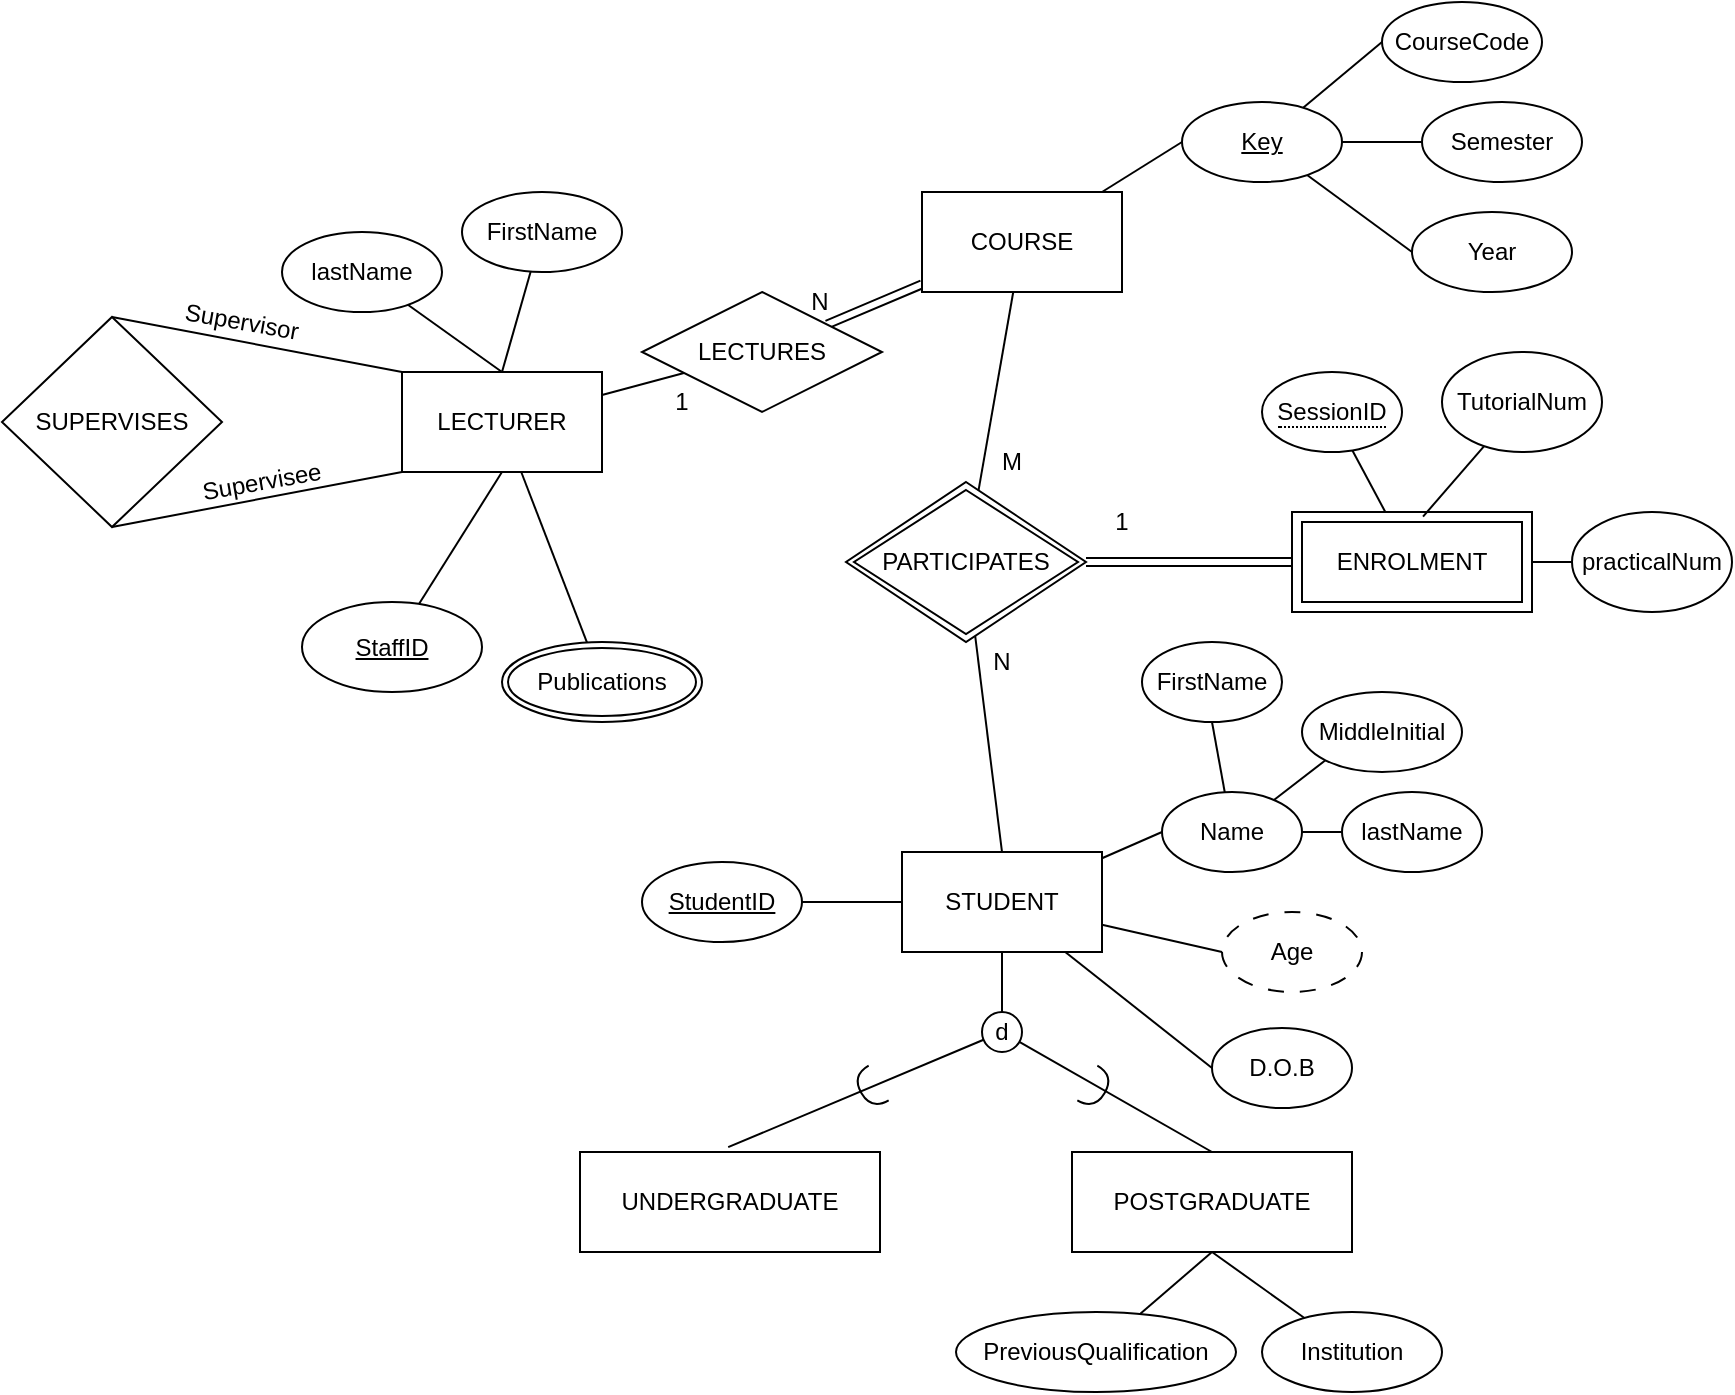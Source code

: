 <mxfile version="26.0.16" pages="2">
  <diagram name="Page-1" id="jo6redMAl-Jo5JpHQjsm">
    <mxGraphModel dx="1693" dy="1125" grid="1" gridSize="10" guides="1" tooltips="1" connect="1" arrows="1" fold="1" page="1" pageScale="1" pageWidth="827" pageHeight="1169" math="0" shadow="0">
      <root>
        <mxCell id="0" />
        <mxCell id="1" parent="0" />
        <mxCell id="Adh_r_rt0b7_pmHKlbrO-36" style="rounded=0;orthogonalLoop=1;jettySize=auto;html=1;entryX=0.5;entryY=0;entryDx=0;entryDy=0;endArrow=none;startFill=0;" edge="1" parent="1" source="Adh_r_rt0b7_pmHKlbrO-32" target="Adh_r_rt0b7_pmHKlbrO-35">
          <mxGeometry relative="1" as="geometry" />
        </mxCell>
        <mxCell id="Adh_r_rt0b7_pmHKlbrO-46" style="rounded=0;orthogonalLoop=1;jettySize=auto;html=1;entryX=0;entryY=0.5;entryDx=0;entryDy=0;endArrow=none;startFill=0;" edge="1" parent="1" source="Adh_r_rt0b7_pmHKlbrO-32" target="Adh_r_rt0b7_pmHKlbrO-40">
          <mxGeometry relative="1" as="geometry" />
        </mxCell>
        <mxCell id="Adh_r_rt0b7_pmHKlbrO-50" style="rounded=0;orthogonalLoop=1;jettySize=auto;html=1;entryX=0;entryY=0.5;entryDx=0;entryDy=0;endArrow=none;startFill=0;" edge="1" parent="1" source="Adh_r_rt0b7_pmHKlbrO-32" target="Adh_r_rt0b7_pmHKlbrO-44">
          <mxGeometry relative="1" as="geometry" />
        </mxCell>
        <mxCell id="Adh_r_rt0b7_pmHKlbrO-51" style="rounded=0;orthogonalLoop=1;jettySize=auto;html=1;entryX=0;entryY=0.5;entryDx=0;entryDy=0;endArrow=none;startFill=0;" edge="1" parent="1" source="Adh_r_rt0b7_pmHKlbrO-32" target="Adh_r_rt0b7_pmHKlbrO-45">
          <mxGeometry relative="1" as="geometry" />
        </mxCell>
        <mxCell id="Adh_r_rt0b7_pmHKlbrO-52" style="rounded=0;orthogonalLoop=1;jettySize=auto;html=1;endArrow=none;startFill=0;" edge="1" parent="1" source="Adh_r_rt0b7_pmHKlbrO-32" target="Adh_r_rt0b7_pmHKlbrO-39">
          <mxGeometry relative="1" as="geometry" />
        </mxCell>
        <mxCell id="Adh_r_rt0b7_pmHKlbrO-32" value="STUDENT" style="rounded=0;whiteSpace=wrap;html=1;" vertex="1" parent="1">
          <mxGeometry x="470" y="650" width="100" height="50" as="geometry" />
        </mxCell>
        <mxCell id="Adh_r_rt0b7_pmHKlbrO-33" value="POSTGRADUATE" style="rounded=0;whiteSpace=wrap;html=1;" vertex="1" parent="1">
          <mxGeometry x="555" y="800" width="140" height="50" as="geometry" />
        </mxCell>
        <mxCell id="Adh_r_rt0b7_pmHKlbrO-34" value="UNDERGRADUATE" style="rounded=0;whiteSpace=wrap;html=1;" vertex="1" parent="1">
          <mxGeometry x="309" y="800" width="150" height="50" as="geometry" />
        </mxCell>
        <mxCell id="Adh_r_rt0b7_pmHKlbrO-38" style="rounded=0;orthogonalLoop=1;jettySize=auto;html=1;entryX=0.5;entryY=0;entryDx=0;entryDy=0;endArrow=none;startFill=0;" edge="1" parent="1" source="Adh_r_rt0b7_pmHKlbrO-35" target="Adh_r_rt0b7_pmHKlbrO-33">
          <mxGeometry relative="1" as="geometry" />
        </mxCell>
        <mxCell id="Adh_r_rt0b7_pmHKlbrO-35" value="d" style="ellipse;whiteSpace=wrap;html=1;aspect=fixed;" vertex="1" parent="1">
          <mxGeometry x="510" y="730" width="20" height="20" as="geometry" />
        </mxCell>
        <mxCell id="Adh_r_rt0b7_pmHKlbrO-37" style="rounded=0;orthogonalLoop=1;jettySize=auto;html=1;entryX=0.494;entryY=-0.048;entryDx=0;entryDy=0;entryPerimeter=0;endArrow=none;startFill=0;" edge="1" parent="1" source="Adh_r_rt0b7_pmHKlbrO-35" target="Adh_r_rt0b7_pmHKlbrO-34">
          <mxGeometry relative="1" as="geometry" />
        </mxCell>
        <mxCell id="Adh_r_rt0b7_pmHKlbrO-39" value="&lt;u&gt;StudentID&lt;/u&gt;" style="ellipse;whiteSpace=wrap;html=1;" vertex="1" parent="1">
          <mxGeometry x="340" y="655" width="80" height="40" as="geometry" />
        </mxCell>
        <mxCell id="Adh_r_rt0b7_pmHKlbrO-47" style="rounded=0;orthogonalLoop=1;jettySize=auto;html=1;entryX=0.5;entryY=1;entryDx=0;entryDy=0;endArrow=none;startFill=0;" edge="1" parent="1" source="Adh_r_rt0b7_pmHKlbrO-40" target="Adh_r_rt0b7_pmHKlbrO-41">
          <mxGeometry relative="1" as="geometry" />
        </mxCell>
        <mxCell id="Adh_r_rt0b7_pmHKlbrO-48" style="rounded=0;orthogonalLoop=1;jettySize=auto;html=1;entryX=0;entryY=1;entryDx=0;entryDy=0;endArrow=none;startFill=0;" edge="1" parent="1" source="Adh_r_rt0b7_pmHKlbrO-40" target="Adh_r_rt0b7_pmHKlbrO-42">
          <mxGeometry relative="1" as="geometry" />
        </mxCell>
        <mxCell id="Adh_r_rt0b7_pmHKlbrO-49" style="rounded=0;orthogonalLoop=1;jettySize=auto;html=1;entryX=0;entryY=0.5;entryDx=0;entryDy=0;endArrow=none;startFill=0;" edge="1" parent="1" source="Adh_r_rt0b7_pmHKlbrO-40" target="Adh_r_rt0b7_pmHKlbrO-43">
          <mxGeometry relative="1" as="geometry" />
        </mxCell>
        <mxCell id="Adh_r_rt0b7_pmHKlbrO-40" value="Name" style="ellipse;whiteSpace=wrap;html=1;" vertex="1" parent="1">
          <mxGeometry x="600" y="620" width="70" height="40" as="geometry" />
        </mxCell>
        <mxCell id="Adh_r_rt0b7_pmHKlbrO-41" value="FirstName" style="ellipse;whiteSpace=wrap;html=1;" vertex="1" parent="1">
          <mxGeometry x="590" y="545" width="70" height="40" as="geometry" />
        </mxCell>
        <mxCell id="Adh_r_rt0b7_pmHKlbrO-42" value="MiddleInitial" style="ellipse;whiteSpace=wrap;html=1;" vertex="1" parent="1">
          <mxGeometry x="670" y="570" width="80" height="40" as="geometry" />
        </mxCell>
        <mxCell id="Adh_r_rt0b7_pmHKlbrO-43" value="lastName" style="ellipse;whiteSpace=wrap;html=1;" vertex="1" parent="1">
          <mxGeometry x="690" y="620" width="70" height="40" as="geometry" />
        </mxCell>
        <mxCell id="Adh_r_rt0b7_pmHKlbrO-44" value="Age" style="ellipse;whiteSpace=wrap;html=1;dashed=1;dashPattern=8 8;" vertex="1" parent="1">
          <mxGeometry x="630" y="680" width="70" height="40" as="geometry" />
        </mxCell>
        <mxCell id="Adh_r_rt0b7_pmHKlbrO-45" value="D.O.B" style="ellipse;whiteSpace=wrap;html=1;" vertex="1" parent="1">
          <mxGeometry x="625" y="738" width="70" height="40" as="geometry" />
        </mxCell>
        <mxCell id="Adh_r_rt0b7_pmHKlbrO-53" value="" style="shape=requiredInterface;html=1;verticalLabelPosition=bottom;sketch=0;rotation=30;" vertex="1" parent="1">
          <mxGeometry x="562" y="758" width="10" height="20" as="geometry" />
        </mxCell>
        <mxCell id="Adh_r_rt0b7_pmHKlbrO-84" style="rounded=0;orthogonalLoop=1;jettySize=auto;html=1;endArrow=none;startFill=0;shape=link;" edge="1" parent="1" source="Adh_r_rt0b7_pmHKlbrO-54" target="Adh_r_rt0b7_pmHKlbrO-60">
          <mxGeometry relative="1" as="geometry" />
        </mxCell>
        <mxCell id="Adh_r_rt0b7_pmHKlbrO-54" value="LECTURES" style="shape=rhombus;perimeter=rhombusPerimeter;whiteSpace=wrap;html=1;align=center;" vertex="1" parent="1">
          <mxGeometry x="340" y="370" width="120" height="60" as="geometry" />
        </mxCell>
        <mxCell id="Adh_r_rt0b7_pmHKlbrO-58" style="edgeStyle=orthogonalEdgeStyle;rounded=0;orthogonalLoop=1;jettySize=auto;html=1;entryX=0;entryY=0.5;entryDx=0;entryDy=0;shape=link;" edge="1" parent="1" source="Adh_r_rt0b7_pmHKlbrO-55" target="Adh_r_rt0b7_pmHKlbrO-56">
          <mxGeometry relative="1" as="geometry" />
        </mxCell>
        <mxCell id="Adh_r_rt0b7_pmHKlbrO-59" style="rounded=0;orthogonalLoop=1;jettySize=auto;html=1;entryX=0.5;entryY=0;entryDx=0;entryDy=0;endArrow=none;startFill=0;" edge="1" parent="1" source="Adh_r_rt0b7_pmHKlbrO-55" target="Adh_r_rt0b7_pmHKlbrO-32">
          <mxGeometry relative="1" as="geometry" />
        </mxCell>
        <mxCell id="Adh_r_rt0b7_pmHKlbrO-55" value="PARTICIPATES" style="shape=rhombus;double=1;perimeter=rhombusPerimeter;whiteSpace=wrap;html=1;align=center;" vertex="1" parent="1">
          <mxGeometry x="442" y="465" width="120" height="80" as="geometry" />
        </mxCell>
        <mxCell id="Adh_r_rt0b7_pmHKlbrO-56" value="ENROLMENT" style="shape=ext;margin=3;double=1;whiteSpace=wrap;html=1;align=center;" vertex="1" parent="1">
          <mxGeometry x="665" y="480" width="120" height="50" as="geometry" />
        </mxCell>
        <mxCell id="Adh_r_rt0b7_pmHKlbrO-62" style="rounded=0;orthogonalLoop=1;jettySize=auto;html=1;endArrow=none;startFill=0;" edge="1" parent="1" source="Adh_r_rt0b7_pmHKlbrO-60" target="Adh_r_rt0b7_pmHKlbrO-55">
          <mxGeometry relative="1" as="geometry" />
        </mxCell>
        <mxCell id="Adh_r_rt0b7_pmHKlbrO-69" style="rounded=0;orthogonalLoop=1;jettySize=auto;html=1;entryX=0;entryY=0.5;entryDx=0;entryDy=0;endArrow=none;startFill=0;" edge="1" parent="1" source="Adh_r_rt0b7_pmHKlbrO-60" target="Adh_r_rt0b7_pmHKlbrO-61">
          <mxGeometry relative="1" as="geometry" />
        </mxCell>
        <mxCell id="Adh_r_rt0b7_pmHKlbrO-60" value="COURSE" style="rounded=0;whiteSpace=wrap;html=1;" vertex="1" parent="1">
          <mxGeometry x="480" y="320" width="100" height="50" as="geometry" />
        </mxCell>
        <mxCell id="Adh_r_rt0b7_pmHKlbrO-66" style="rounded=0;orthogonalLoop=1;jettySize=auto;html=1;entryX=0;entryY=0.5;entryDx=0;entryDy=0;endArrow=none;startFill=0;" edge="1" parent="1" source="Adh_r_rt0b7_pmHKlbrO-61" target="Adh_r_rt0b7_pmHKlbrO-63">
          <mxGeometry relative="1" as="geometry" />
        </mxCell>
        <mxCell id="Adh_r_rt0b7_pmHKlbrO-67" style="rounded=0;orthogonalLoop=1;jettySize=auto;html=1;entryX=0;entryY=0.5;entryDx=0;entryDy=0;endArrow=none;startFill=0;" edge="1" parent="1" source="Adh_r_rt0b7_pmHKlbrO-61" target="Adh_r_rt0b7_pmHKlbrO-64">
          <mxGeometry relative="1" as="geometry" />
        </mxCell>
        <mxCell id="Adh_r_rt0b7_pmHKlbrO-68" style="rounded=0;orthogonalLoop=1;jettySize=auto;html=1;entryX=0;entryY=0.5;entryDx=0;entryDy=0;endArrow=none;startFill=0;" edge="1" parent="1" source="Adh_r_rt0b7_pmHKlbrO-61" target="Adh_r_rt0b7_pmHKlbrO-65">
          <mxGeometry relative="1" as="geometry" />
        </mxCell>
        <mxCell id="Adh_r_rt0b7_pmHKlbrO-61" value="&lt;u&gt;Key&lt;/u&gt;" style="ellipse;whiteSpace=wrap;html=1;" vertex="1" parent="1">
          <mxGeometry x="610" y="275" width="80" height="40" as="geometry" />
        </mxCell>
        <mxCell id="Adh_r_rt0b7_pmHKlbrO-63" value="CourseCode" style="ellipse;whiteSpace=wrap;html=1;" vertex="1" parent="1">
          <mxGeometry x="710" y="225" width="80" height="40" as="geometry" />
        </mxCell>
        <mxCell id="Adh_r_rt0b7_pmHKlbrO-64" value="Semester" style="ellipse;whiteSpace=wrap;html=1;" vertex="1" parent="1">
          <mxGeometry x="730" y="275" width="80" height="40" as="geometry" />
        </mxCell>
        <mxCell id="Adh_r_rt0b7_pmHKlbrO-65" value="Year" style="ellipse;whiteSpace=wrap;html=1;" vertex="1" parent="1">
          <mxGeometry x="725" y="330" width="80" height="40" as="geometry" />
        </mxCell>
        <mxCell id="Adh_r_rt0b7_pmHKlbrO-75" style="rounded=0;orthogonalLoop=1;jettySize=auto;html=1;endArrow=none;startFill=0;" edge="1" parent="1" source="Adh_r_rt0b7_pmHKlbrO-71" target="Adh_r_rt0b7_pmHKlbrO-56">
          <mxGeometry relative="1" as="geometry" />
        </mxCell>
        <mxCell id="Adh_r_rt0b7_pmHKlbrO-71" value="&lt;span style=&quot;border-bottom: 1px dotted&quot;&gt;SessionID&lt;/span&gt;" style="ellipse;whiteSpace=wrap;html=1;align=center;" vertex="1" parent="1">
          <mxGeometry x="650" y="410" width="70" height="40" as="geometry" />
        </mxCell>
        <mxCell id="Adh_r_rt0b7_pmHKlbrO-72" value="TutorialNum" style="ellipse;whiteSpace=wrap;html=1;" vertex="1" parent="1">
          <mxGeometry x="740" y="400" width="80" height="50" as="geometry" />
        </mxCell>
        <mxCell id="Adh_r_rt0b7_pmHKlbrO-76" style="rounded=0;orthogonalLoop=1;jettySize=auto;html=1;entryX=1;entryY=0.5;entryDx=0;entryDy=0;endArrow=none;startFill=0;" edge="1" parent="1" source="Adh_r_rt0b7_pmHKlbrO-73" target="Adh_r_rt0b7_pmHKlbrO-56">
          <mxGeometry relative="1" as="geometry" />
        </mxCell>
        <mxCell id="Adh_r_rt0b7_pmHKlbrO-73" value="practicalNum" style="ellipse;whiteSpace=wrap;html=1;" vertex="1" parent="1">
          <mxGeometry x="805" y="480" width="80" height="50" as="geometry" />
        </mxCell>
        <mxCell id="Adh_r_rt0b7_pmHKlbrO-74" style="rounded=0;orthogonalLoop=1;jettySize=auto;html=1;entryX=0.546;entryY=0.046;entryDx=0;entryDy=0;entryPerimeter=0;endArrow=none;startFill=0;" edge="1" parent="1" source="Adh_r_rt0b7_pmHKlbrO-72" target="Adh_r_rt0b7_pmHKlbrO-56">
          <mxGeometry relative="1" as="geometry" />
        </mxCell>
        <mxCell id="Adh_r_rt0b7_pmHKlbrO-83" style="rounded=0;orthogonalLoop=1;jettySize=auto;html=1;endArrow=none;startFill=0;" edge="1" parent="1" source="Adh_r_rt0b7_pmHKlbrO-77" target="Adh_r_rt0b7_pmHKlbrO-54">
          <mxGeometry relative="1" as="geometry" />
        </mxCell>
        <mxCell id="Adh_r_rt0b7_pmHKlbrO-77" value="LECTURER" style="rounded=0;whiteSpace=wrap;html=1;" vertex="1" parent="1">
          <mxGeometry x="220" y="410" width="100" height="50" as="geometry" />
        </mxCell>
        <mxCell id="Adh_r_rt0b7_pmHKlbrO-78" value="FirstName" style="ellipse;whiteSpace=wrap;html=1;" vertex="1" parent="1">
          <mxGeometry x="250" y="320" width="80" height="40" as="geometry" />
        </mxCell>
        <mxCell id="Adh_r_rt0b7_pmHKlbrO-87" style="rounded=0;orthogonalLoop=1;jettySize=auto;html=1;endArrow=none;startFill=0;entryX=0.5;entryY=1;entryDx=0;entryDy=0;" edge="1" parent="1" source="Adh_r_rt0b7_pmHKlbrO-79" target="Adh_r_rt0b7_pmHKlbrO-77">
          <mxGeometry relative="1" as="geometry">
            <mxPoint x="210" y="420" as="targetPoint" />
          </mxGeometry>
        </mxCell>
        <mxCell id="Adh_r_rt0b7_pmHKlbrO-79" value="&lt;u&gt;StaffID&lt;/u&gt;" style="ellipse;whiteSpace=wrap;html=1;" vertex="1" parent="1">
          <mxGeometry x="170" y="525" width="90" height="45" as="geometry" />
        </mxCell>
        <mxCell id="Adh_r_rt0b7_pmHKlbrO-86" style="rounded=0;orthogonalLoop=1;jettySize=auto;html=1;endArrow=none;startFill=0;" edge="1" parent="1" source="Adh_r_rt0b7_pmHKlbrO-80">
          <mxGeometry relative="1" as="geometry">
            <mxPoint x="270" y="410" as="targetPoint" />
          </mxGeometry>
        </mxCell>
        <mxCell id="Adh_r_rt0b7_pmHKlbrO-88" style="rounded=0;orthogonalLoop=1;jettySize=auto;html=1;endArrow=none;startFill=0;" edge="1" parent="1" source="Adh_r_rt0b7_pmHKlbrO-82" target="Adh_r_rt0b7_pmHKlbrO-77">
          <mxGeometry relative="1" as="geometry" />
        </mxCell>
        <mxCell id="Adh_r_rt0b7_pmHKlbrO-89" value="" style="rounded=0;orthogonalLoop=1;jettySize=auto;html=1;entryX=0.5;entryY=0;entryDx=0;entryDy=0;endArrow=none;startFill=0;" edge="1" parent="1" source="Adh_r_rt0b7_pmHKlbrO-78" target="Adh_r_rt0b7_pmHKlbrO-77">
          <mxGeometry relative="1" as="geometry">
            <mxPoint x="150" y="230" as="sourcePoint" />
            <mxPoint x="210" y="420" as="targetPoint" />
          </mxGeometry>
        </mxCell>
        <mxCell id="Adh_r_rt0b7_pmHKlbrO-80" value="lastName" style="ellipse;whiteSpace=wrap;html=1;" vertex="1" parent="1">
          <mxGeometry x="160" y="340" width="80" height="40" as="geometry" />
        </mxCell>
        <mxCell id="Adh_r_rt0b7_pmHKlbrO-90" value="" style="shape=requiredInterface;html=1;verticalLabelPosition=bottom;sketch=0;rotation=150;" vertex="1" parent="1">
          <mxGeometry x="449" y="758" width="10" height="20" as="geometry" />
        </mxCell>
        <mxCell id="Adh_r_rt0b7_pmHKlbrO-95" style="rounded=0;orthogonalLoop=1;jettySize=auto;html=1;entryX=0.5;entryY=1;entryDx=0;entryDy=0;endArrow=none;startFill=0;" edge="1" parent="1" source="Adh_r_rt0b7_pmHKlbrO-93" target="Adh_r_rt0b7_pmHKlbrO-33">
          <mxGeometry relative="1" as="geometry" />
        </mxCell>
        <mxCell id="Adh_r_rt0b7_pmHKlbrO-93" value="PreviousQualification" style="ellipse;whiteSpace=wrap;html=1;" vertex="1" parent="1">
          <mxGeometry x="497" y="880" width="140" height="40" as="geometry" />
        </mxCell>
        <mxCell id="Adh_r_rt0b7_pmHKlbrO-96" style="rounded=0;orthogonalLoop=1;jettySize=auto;html=1;entryX=0.5;entryY=1;entryDx=0;entryDy=0;endArrow=none;startFill=0;" edge="1" parent="1" source="Adh_r_rt0b7_pmHKlbrO-94" target="Adh_r_rt0b7_pmHKlbrO-33">
          <mxGeometry relative="1" as="geometry" />
        </mxCell>
        <mxCell id="Adh_r_rt0b7_pmHKlbrO-94" value="Institution" style="ellipse;whiteSpace=wrap;html=1;" vertex="1" parent="1">
          <mxGeometry x="650" y="880" width="90" height="40" as="geometry" />
        </mxCell>
        <mxCell id="Adh_r_rt0b7_pmHKlbrO-97" value="N" style="text;html=1;align=center;verticalAlign=middle;whiteSpace=wrap;rounded=0;" vertex="1" parent="1">
          <mxGeometry x="490" y="540" width="60" height="30" as="geometry" />
        </mxCell>
        <mxCell id="Adh_r_rt0b7_pmHKlbrO-98" value="M" style="text;html=1;align=center;verticalAlign=middle;whiteSpace=wrap;rounded=0;" vertex="1" parent="1">
          <mxGeometry x="495" y="440" width="60" height="30" as="geometry" />
        </mxCell>
        <mxCell id="Adh_r_rt0b7_pmHKlbrO-99" value="1" style="text;html=1;align=center;verticalAlign=middle;whiteSpace=wrap;rounded=0;" vertex="1" parent="1">
          <mxGeometry x="550" y="470" width="60" height="30" as="geometry" />
        </mxCell>
        <mxCell id="Adh_r_rt0b7_pmHKlbrO-100" value="1" style="text;html=1;align=center;verticalAlign=middle;whiteSpace=wrap;rounded=0;" vertex="1" parent="1">
          <mxGeometry x="330" y="410" width="60" height="30" as="geometry" />
        </mxCell>
        <mxCell id="Adh_r_rt0b7_pmHKlbrO-101" value="N" style="text;html=1;align=center;verticalAlign=middle;whiteSpace=wrap;rounded=0;" vertex="1" parent="1">
          <mxGeometry x="399" y="360" width="60" height="30" as="geometry" />
        </mxCell>
        <mxCell id="Adh_r_rt0b7_pmHKlbrO-103" style="rounded=0;orthogonalLoop=1;jettySize=auto;html=1;entryX=0;entryY=0;entryDx=0;entryDy=0;exitX=0.5;exitY=0;exitDx=0;exitDy=0;endArrow=none;startFill=0;" edge="1" parent="1" source="Adh_r_rt0b7_pmHKlbrO-102" target="Adh_r_rt0b7_pmHKlbrO-77">
          <mxGeometry relative="1" as="geometry" />
        </mxCell>
        <mxCell id="Adh_r_rt0b7_pmHKlbrO-102" value="SUPERVISES" style="rhombus;whiteSpace=wrap;html=1;" vertex="1" parent="1">
          <mxGeometry x="20" y="382.5" width="110" height="105" as="geometry" />
        </mxCell>
        <mxCell id="Adh_r_rt0b7_pmHKlbrO-105" value="Supervisor" style="text;html=1;align=center;verticalAlign=middle;whiteSpace=wrap;rounded=0;rotation=10;" vertex="1" parent="1">
          <mxGeometry x="110" y="370" width="60" height="30" as="geometry" />
        </mxCell>
        <mxCell id="Adh_r_rt0b7_pmHKlbrO-106" value="" style="rounded=0;orthogonalLoop=1;jettySize=auto;html=1;exitX=0.5;exitY=1;exitDx=0;exitDy=0;endArrow=none;startFill=0;" edge="1" parent="1" source="Adh_r_rt0b7_pmHKlbrO-102">
          <mxGeometry relative="1" as="geometry">
            <mxPoint x="350" y="630" as="sourcePoint" />
            <mxPoint x="220" y="460" as="targetPoint" />
          </mxGeometry>
        </mxCell>
        <mxCell id="Adh_r_rt0b7_pmHKlbrO-82" value="Publications" style="ellipse;shape=doubleEllipse;margin=3;whiteSpace=wrap;html=1;align=center;" vertex="1" parent="1">
          <mxGeometry x="270" y="545" width="100" height="40" as="geometry" />
        </mxCell>
        <mxCell id="Adh_r_rt0b7_pmHKlbrO-108" value="Supervisee" style="text;html=1;align=center;verticalAlign=middle;whiteSpace=wrap;rounded=0;rotation=-10;" vertex="1" parent="1">
          <mxGeometry x="120" y="450" width="60" height="30" as="geometry" />
        </mxCell>
      </root>
    </mxGraphModel>
  </diagram>
  <diagram id="nkOJYkZZ3NaIpr3j_VaI" name="Page-2">
    <mxGraphModel grid="1" page="1" gridSize="10" guides="1" tooltips="1" connect="1" arrows="1" fold="1" pageScale="1" pageWidth="827" pageHeight="1169" math="0" shadow="0">
      <root>
        <mxCell id="0" />
        <mxCell id="1" parent="0" />
      </root>
    </mxGraphModel>
  </diagram>
</mxfile>
